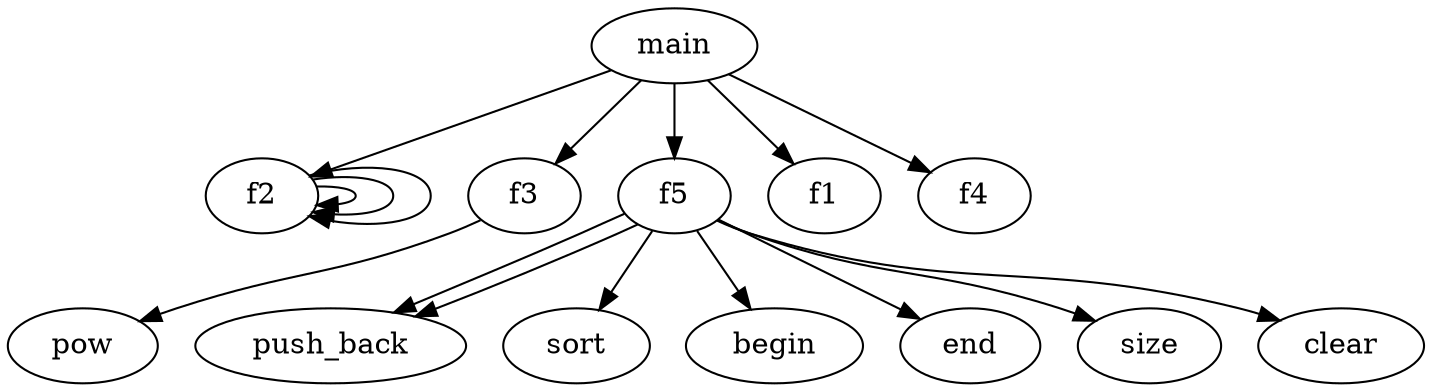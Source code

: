 digraph gr{
" f2 " -> " f2 " ;" f2 " -> " f2 " ;" f2 " -> " f2 " ;" f3 " -> " pow " ;" f5 " -> " push_back " ;" f5 " -> " push_back " ;" f5 " -> " sort " ;" f5 " -> " begin " ;" f5 " -> " end " ;" f5 " -> " size " ;" f5 " -> " clear " ;" main " -> " f1 " ;" main " -> " f2 " ;" main " -> " f3 " ;" main " -> " f4 " ;" main " -> " f5 " ;}
